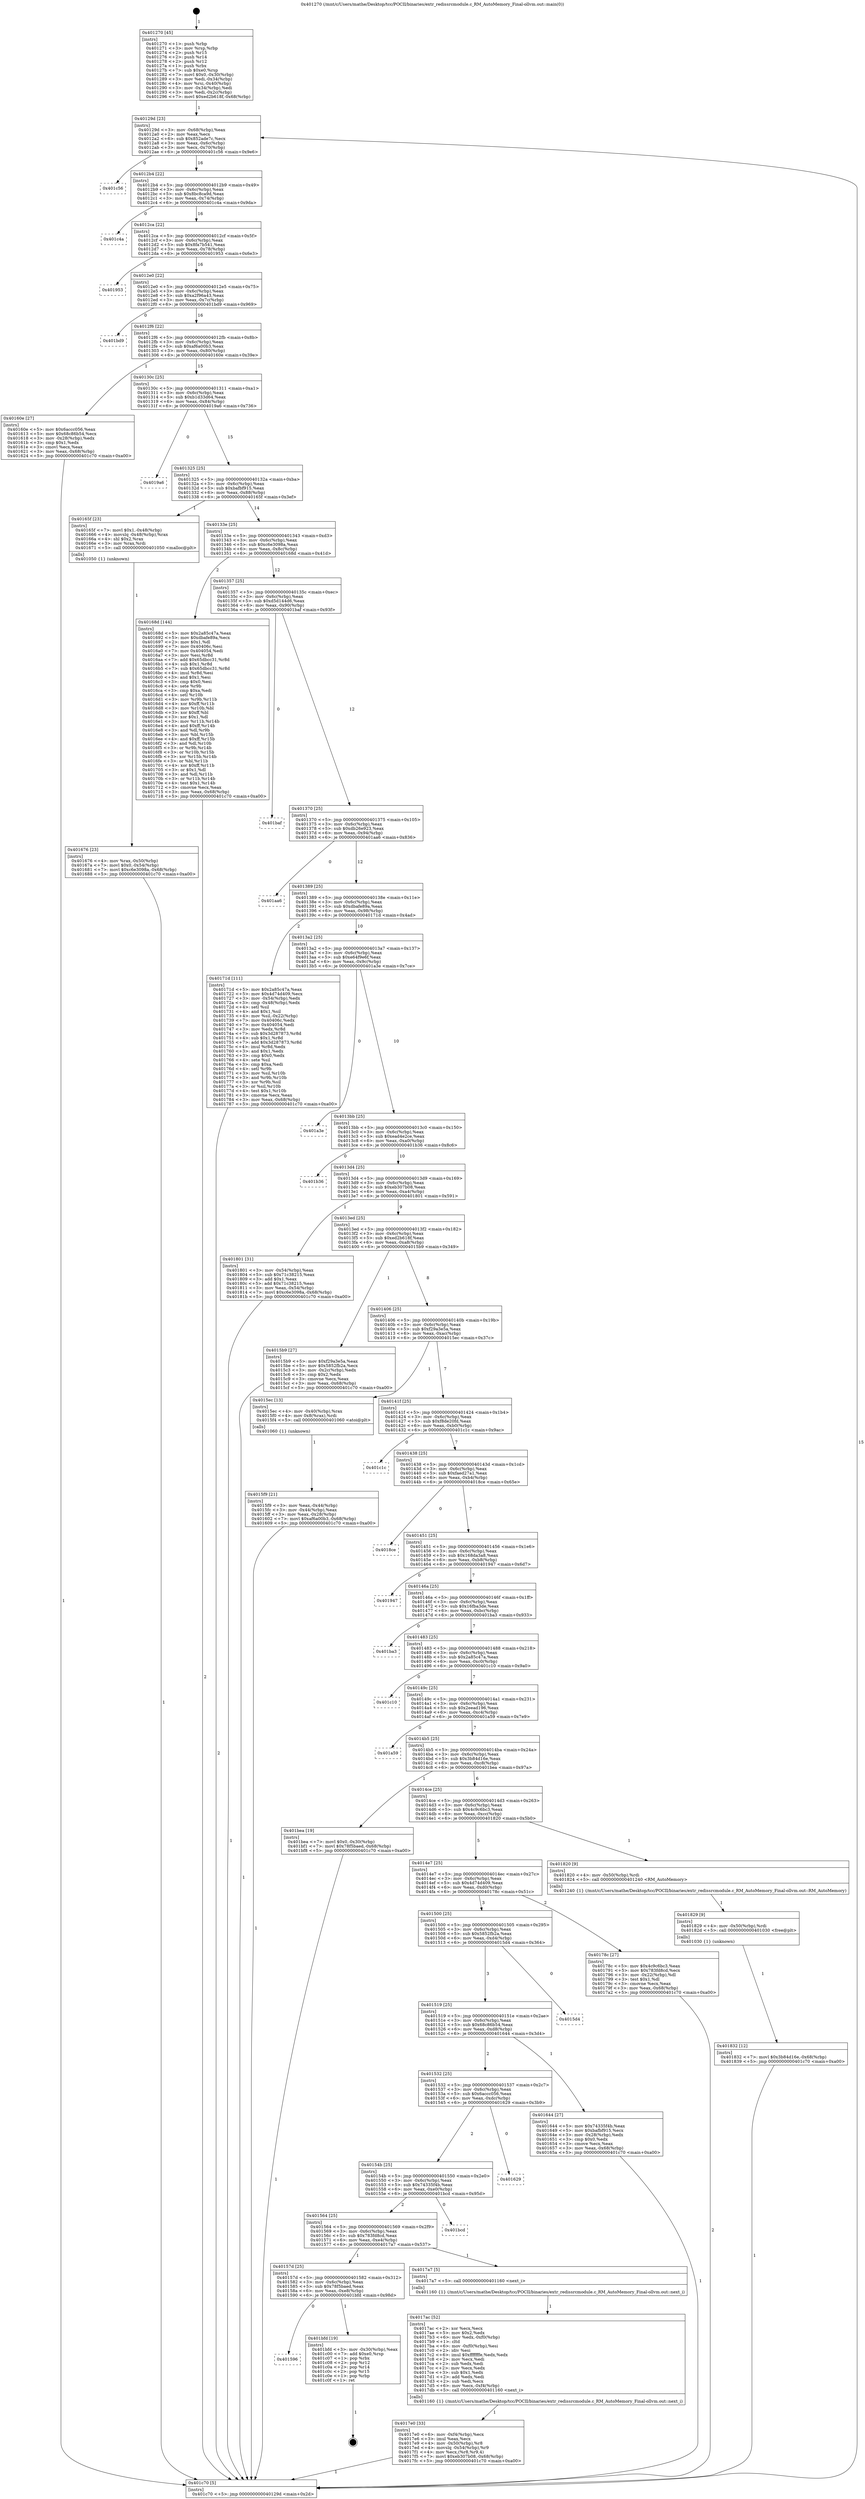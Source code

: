digraph "0x401270" {
  label = "0x401270 (/mnt/c/Users/mathe/Desktop/tcc/POCII/binaries/extr_redissrcmodule.c_RM_AutoMemory_Final-ollvm.out::main(0))"
  labelloc = "t"
  node[shape=record]

  Entry [label="",width=0.3,height=0.3,shape=circle,fillcolor=black,style=filled]
  "0x40129d" [label="{
     0x40129d [23]\l
     | [instrs]\l
     &nbsp;&nbsp;0x40129d \<+3\>: mov -0x68(%rbp),%eax\l
     &nbsp;&nbsp;0x4012a0 \<+2\>: mov %eax,%ecx\l
     &nbsp;&nbsp;0x4012a2 \<+6\>: sub $0x852ade7c,%ecx\l
     &nbsp;&nbsp;0x4012a8 \<+3\>: mov %eax,-0x6c(%rbp)\l
     &nbsp;&nbsp;0x4012ab \<+3\>: mov %ecx,-0x70(%rbp)\l
     &nbsp;&nbsp;0x4012ae \<+6\>: je 0000000000401c56 \<main+0x9e6\>\l
  }"]
  "0x401c56" [label="{
     0x401c56\l
  }", style=dashed]
  "0x4012b4" [label="{
     0x4012b4 [22]\l
     | [instrs]\l
     &nbsp;&nbsp;0x4012b4 \<+5\>: jmp 00000000004012b9 \<main+0x49\>\l
     &nbsp;&nbsp;0x4012b9 \<+3\>: mov -0x6c(%rbp),%eax\l
     &nbsp;&nbsp;0x4012bc \<+5\>: sub $0x8bc8ca9d,%eax\l
     &nbsp;&nbsp;0x4012c1 \<+3\>: mov %eax,-0x74(%rbp)\l
     &nbsp;&nbsp;0x4012c4 \<+6\>: je 0000000000401c4a \<main+0x9da\>\l
  }"]
  Exit [label="",width=0.3,height=0.3,shape=circle,fillcolor=black,style=filled,peripheries=2]
  "0x401c4a" [label="{
     0x401c4a\l
  }", style=dashed]
  "0x4012ca" [label="{
     0x4012ca [22]\l
     | [instrs]\l
     &nbsp;&nbsp;0x4012ca \<+5\>: jmp 00000000004012cf \<main+0x5f\>\l
     &nbsp;&nbsp;0x4012cf \<+3\>: mov -0x6c(%rbp),%eax\l
     &nbsp;&nbsp;0x4012d2 \<+5\>: sub $0x8fa7b541,%eax\l
     &nbsp;&nbsp;0x4012d7 \<+3\>: mov %eax,-0x78(%rbp)\l
     &nbsp;&nbsp;0x4012da \<+6\>: je 0000000000401953 \<main+0x6e3\>\l
  }"]
  "0x401596" [label="{
     0x401596\l
  }", style=dashed]
  "0x401953" [label="{
     0x401953\l
  }", style=dashed]
  "0x4012e0" [label="{
     0x4012e0 [22]\l
     | [instrs]\l
     &nbsp;&nbsp;0x4012e0 \<+5\>: jmp 00000000004012e5 \<main+0x75\>\l
     &nbsp;&nbsp;0x4012e5 \<+3\>: mov -0x6c(%rbp),%eax\l
     &nbsp;&nbsp;0x4012e8 \<+5\>: sub $0xa2f96a43,%eax\l
     &nbsp;&nbsp;0x4012ed \<+3\>: mov %eax,-0x7c(%rbp)\l
     &nbsp;&nbsp;0x4012f0 \<+6\>: je 0000000000401bd9 \<main+0x969\>\l
  }"]
  "0x401bfd" [label="{
     0x401bfd [19]\l
     | [instrs]\l
     &nbsp;&nbsp;0x401bfd \<+3\>: mov -0x30(%rbp),%eax\l
     &nbsp;&nbsp;0x401c00 \<+7\>: add $0xe0,%rsp\l
     &nbsp;&nbsp;0x401c07 \<+1\>: pop %rbx\l
     &nbsp;&nbsp;0x401c08 \<+2\>: pop %r12\l
     &nbsp;&nbsp;0x401c0a \<+2\>: pop %r14\l
     &nbsp;&nbsp;0x401c0c \<+2\>: pop %r15\l
     &nbsp;&nbsp;0x401c0e \<+1\>: pop %rbp\l
     &nbsp;&nbsp;0x401c0f \<+1\>: ret\l
  }"]
  "0x401bd9" [label="{
     0x401bd9\l
  }", style=dashed]
  "0x4012f6" [label="{
     0x4012f6 [22]\l
     | [instrs]\l
     &nbsp;&nbsp;0x4012f6 \<+5\>: jmp 00000000004012fb \<main+0x8b\>\l
     &nbsp;&nbsp;0x4012fb \<+3\>: mov -0x6c(%rbp),%eax\l
     &nbsp;&nbsp;0x4012fe \<+5\>: sub $0xaf6a00b3,%eax\l
     &nbsp;&nbsp;0x401303 \<+3\>: mov %eax,-0x80(%rbp)\l
     &nbsp;&nbsp;0x401306 \<+6\>: je 000000000040160e \<main+0x39e\>\l
  }"]
  "0x401832" [label="{
     0x401832 [12]\l
     | [instrs]\l
     &nbsp;&nbsp;0x401832 \<+7\>: movl $0x3b84d16e,-0x68(%rbp)\l
     &nbsp;&nbsp;0x401839 \<+5\>: jmp 0000000000401c70 \<main+0xa00\>\l
  }"]
  "0x40160e" [label="{
     0x40160e [27]\l
     | [instrs]\l
     &nbsp;&nbsp;0x40160e \<+5\>: mov $0x6accc056,%eax\l
     &nbsp;&nbsp;0x401613 \<+5\>: mov $0x68c86b54,%ecx\l
     &nbsp;&nbsp;0x401618 \<+3\>: mov -0x28(%rbp),%edx\l
     &nbsp;&nbsp;0x40161b \<+3\>: cmp $0x1,%edx\l
     &nbsp;&nbsp;0x40161e \<+3\>: cmovl %ecx,%eax\l
     &nbsp;&nbsp;0x401621 \<+3\>: mov %eax,-0x68(%rbp)\l
     &nbsp;&nbsp;0x401624 \<+5\>: jmp 0000000000401c70 \<main+0xa00\>\l
  }"]
  "0x40130c" [label="{
     0x40130c [25]\l
     | [instrs]\l
     &nbsp;&nbsp;0x40130c \<+5\>: jmp 0000000000401311 \<main+0xa1\>\l
     &nbsp;&nbsp;0x401311 \<+3\>: mov -0x6c(%rbp),%eax\l
     &nbsp;&nbsp;0x401314 \<+5\>: sub $0xb1d33d64,%eax\l
     &nbsp;&nbsp;0x401319 \<+6\>: mov %eax,-0x84(%rbp)\l
     &nbsp;&nbsp;0x40131f \<+6\>: je 00000000004019a6 \<main+0x736\>\l
  }"]
  "0x401829" [label="{
     0x401829 [9]\l
     | [instrs]\l
     &nbsp;&nbsp;0x401829 \<+4\>: mov -0x50(%rbp),%rdi\l
     &nbsp;&nbsp;0x40182d \<+5\>: call 0000000000401030 \<free@plt\>\l
     | [calls]\l
     &nbsp;&nbsp;0x401030 \{1\} (unknown)\l
  }"]
  "0x4019a6" [label="{
     0x4019a6\l
  }", style=dashed]
  "0x401325" [label="{
     0x401325 [25]\l
     | [instrs]\l
     &nbsp;&nbsp;0x401325 \<+5\>: jmp 000000000040132a \<main+0xba\>\l
     &nbsp;&nbsp;0x40132a \<+3\>: mov -0x6c(%rbp),%eax\l
     &nbsp;&nbsp;0x40132d \<+5\>: sub $0xbafbf915,%eax\l
     &nbsp;&nbsp;0x401332 \<+6\>: mov %eax,-0x88(%rbp)\l
     &nbsp;&nbsp;0x401338 \<+6\>: je 000000000040165f \<main+0x3ef\>\l
  }"]
  "0x4017e0" [label="{
     0x4017e0 [33]\l
     | [instrs]\l
     &nbsp;&nbsp;0x4017e0 \<+6\>: mov -0xf4(%rbp),%ecx\l
     &nbsp;&nbsp;0x4017e6 \<+3\>: imul %eax,%ecx\l
     &nbsp;&nbsp;0x4017e9 \<+4\>: mov -0x50(%rbp),%r8\l
     &nbsp;&nbsp;0x4017ed \<+4\>: movslq -0x54(%rbp),%r9\l
     &nbsp;&nbsp;0x4017f1 \<+4\>: mov %ecx,(%r8,%r9,4)\l
     &nbsp;&nbsp;0x4017f5 \<+7\>: movl $0xeb307b08,-0x68(%rbp)\l
     &nbsp;&nbsp;0x4017fc \<+5\>: jmp 0000000000401c70 \<main+0xa00\>\l
  }"]
  "0x40165f" [label="{
     0x40165f [23]\l
     | [instrs]\l
     &nbsp;&nbsp;0x40165f \<+7\>: movl $0x1,-0x48(%rbp)\l
     &nbsp;&nbsp;0x401666 \<+4\>: movslq -0x48(%rbp),%rax\l
     &nbsp;&nbsp;0x40166a \<+4\>: shl $0x2,%rax\l
     &nbsp;&nbsp;0x40166e \<+3\>: mov %rax,%rdi\l
     &nbsp;&nbsp;0x401671 \<+5\>: call 0000000000401050 \<malloc@plt\>\l
     | [calls]\l
     &nbsp;&nbsp;0x401050 \{1\} (unknown)\l
  }"]
  "0x40133e" [label="{
     0x40133e [25]\l
     | [instrs]\l
     &nbsp;&nbsp;0x40133e \<+5\>: jmp 0000000000401343 \<main+0xd3\>\l
     &nbsp;&nbsp;0x401343 \<+3\>: mov -0x6c(%rbp),%eax\l
     &nbsp;&nbsp;0x401346 \<+5\>: sub $0xc6e3098a,%eax\l
     &nbsp;&nbsp;0x40134b \<+6\>: mov %eax,-0x8c(%rbp)\l
     &nbsp;&nbsp;0x401351 \<+6\>: je 000000000040168d \<main+0x41d\>\l
  }"]
  "0x4017ac" [label="{
     0x4017ac [52]\l
     | [instrs]\l
     &nbsp;&nbsp;0x4017ac \<+2\>: xor %ecx,%ecx\l
     &nbsp;&nbsp;0x4017ae \<+5\>: mov $0x2,%edx\l
     &nbsp;&nbsp;0x4017b3 \<+6\>: mov %edx,-0xf0(%rbp)\l
     &nbsp;&nbsp;0x4017b9 \<+1\>: cltd\l
     &nbsp;&nbsp;0x4017ba \<+6\>: mov -0xf0(%rbp),%esi\l
     &nbsp;&nbsp;0x4017c0 \<+2\>: idiv %esi\l
     &nbsp;&nbsp;0x4017c2 \<+6\>: imul $0xfffffffe,%edx,%edx\l
     &nbsp;&nbsp;0x4017c8 \<+2\>: mov %ecx,%edi\l
     &nbsp;&nbsp;0x4017ca \<+2\>: sub %edx,%edi\l
     &nbsp;&nbsp;0x4017cc \<+2\>: mov %ecx,%edx\l
     &nbsp;&nbsp;0x4017ce \<+3\>: sub $0x1,%edx\l
     &nbsp;&nbsp;0x4017d1 \<+2\>: add %edx,%edi\l
     &nbsp;&nbsp;0x4017d3 \<+2\>: sub %edi,%ecx\l
     &nbsp;&nbsp;0x4017d5 \<+6\>: mov %ecx,-0xf4(%rbp)\l
     &nbsp;&nbsp;0x4017db \<+5\>: call 0000000000401160 \<next_i\>\l
     | [calls]\l
     &nbsp;&nbsp;0x401160 \{1\} (/mnt/c/Users/mathe/Desktop/tcc/POCII/binaries/extr_redissrcmodule.c_RM_AutoMemory_Final-ollvm.out::next_i)\l
  }"]
  "0x40168d" [label="{
     0x40168d [144]\l
     | [instrs]\l
     &nbsp;&nbsp;0x40168d \<+5\>: mov $0x2a85c47a,%eax\l
     &nbsp;&nbsp;0x401692 \<+5\>: mov $0xdbafe89a,%ecx\l
     &nbsp;&nbsp;0x401697 \<+2\>: mov $0x1,%dl\l
     &nbsp;&nbsp;0x401699 \<+7\>: mov 0x40406c,%esi\l
     &nbsp;&nbsp;0x4016a0 \<+7\>: mov 0x404054,%edi\l
     &nbsp;&nbsp;0x4016a7 \<+3\>: mov %esi,%r8d\l
     &nbsp;&nbsp;0x4016aa \<+7\>: add $0x65dbcc31,%r8d\l
     &nbsp;&nbsp;0x4016b1 \<+4\>: sub $0x1,%r8d\l
     &nbsp;&nbsp;0x4016b5 \<+7\>: sub $0x65dbcc31,%r8d\l
     &nbsp;&nbsp;0x4016bc \<+4\>: imul %r8d,%esi\l
     &nbsp;&nbsp;0x4016c0 \<+3\>: and $0x1,%esi\l
     &nbsp;&nbsp;0x4016c3 \<+3\>: cmp $0x0,%esi\l
     &nbsp;&nbsp;0x4016c6 \<+4\>: sete %r9b\l
     &nbsp;&nbsp;0x4016ca \<+3\>: cmp $0xa,%edi\l
     &nbsp;&nbsp;0x4016cd \<+4\>: setl %r10b\l
     &nbsp;&nbsp;0x4016d1 \<+3\>: mov %r9b,%r11b\l
     &nbsp;&nbsp;0x4016d4 \<+4\>: xor $0xff,%r11b\l
     &nbsp;&nbsp;0x4016d8 \<+3\>: mov %r10b,%bl\l
     &nbsp;&nbsp;0x4016db \<+3\>: xor $0xff,%bl\l
     &nbsp;&nbsp;0x4016de \<+3\>: xor $0x1,%dl\l
     &nbsp;&nbsp;0x4016e1 \<+3\>: mov %r11b,%r14b\l
     &nbsp;&nbsp;0x4016e4 \<+4\>: and $0xff,%r14b\l
     &nbsp;&nbsp;0x4016e8 \<+3\>: and %dl,%r9b\l
     &nbsp;&nbsp;0x4016eb \<+3\>: mov %bl,%r15b\l
     &nbsp;&nbsp;0x4016ee \<+4\>: and $0xff,%r15b\l
     &nbsp;&nbsp;0x4016f2 \<+3\>: and %dl,%r10b\l
     &nbsp;&nbsp;0x4016f5 \<+3\>: or %r9b,%r14b\l
     &nbsp;&nbsp;0x4016f8 \<+3\>: or %r10b,%r15b\l
     &nbsp;&nbsp;0x4016fb \<+3\>: xor %r15b,%r14b\l
     &nbsp;&nbsp;0x4016fe \<+3\>: or %bl,%r11b\l
     &nbsp;&nbsp;0x401701 \<+4\>: xor $0xff,%r11b\l
     &nbsp;&nbsp;0x401705 \<+3\>: or $0x1,%dl\l
     &nbsp;&nbsp;0x401708 \<+3\>: and %dl,%r11b\l
     &nbsp;&nbsp;0x40170b \<+3\>: or %r11b,%r14b\l
     &nbsp;&nbsp;0x40170e \<+4\>: test $0x1,%r14b\l
     &nbsp;&nbsp;0x401712 \<+3\>: cmovne %ecx,%eax\l
     &nbsp;&nbsp;0x401715 \<+3\>: mov %eax,-0x68(%rbp)\l
     &nbsp;&nbsp;0x401718 \<+5\>: jmp 0000000000401c70 \<main+0xa00\>\l
  }"]
  "0x401357" [label="{
     0x401357 [25]\l
     | [instrs]\l
     &nbsp;&nbsp;0x401357 \<+5\>: jmp 000000000040135c \<main+0xec\>\l
     &nbsp;&nbsp;0x40135c \<+3\>: mov -0x6c(%rbp),%eax\l
     &nbsp;&nbsp;0x40135f \<+5\>: sub $0xd5d144d6,%eax\l
     &nbsp;&nbsp;0x401364 \<+6\>: mov %eax,-0x90(%rbp)\l
     &nbsp;&nbsp;0x40136a \<+6\>: je 0000000000401baf \<main+0x93f\>\l
  }"]
  "0x40157d" [label="{
     0x40157d [25]\l
     | [instrs]\l
     &nbsp;&nbsp;0x40157d \<+5\>: jmp 0000000000401582 \<main+0x312\>\l
     &nbsp;&nbsp;0x401582 \<+3\>: mov -0x6c(%rbp),%eax\l
     &nbsp;&nbsp;0x401585 \<+5\>: sub $0x78f5baed,%eax\l
     &nbsp;&nbsp;0x40158a \<+6\>: mov %eax,-0xe8(%rbp)\l
     &nbsp;&nbsp;0x401590 \<+6\>: je 0000000000401bfd \<main+0x98d\>\l
  }"]
  "0x401baf" [label="{
     0x401baf\l
  }", style=dashed]
  "0x401370" [label="{
     0x401370 [25]\l
     | [instrs]\l
     &nbsp;&nbsp;0x401370 \<+5\>: jmp 0000000000401375 \<main+0x105\>\l
     &nbsp;&nbsp;0x401375 \<+3\>: mov -0x6c(%rbp),%eax\l
     &nbsp;&nbsp;0x401378 \<+5\>: sub $0xdb26e923,%eax\l
     &nbsp;&nbsp;0x40137d \<+6\>: mov %eax,-0x94(%rbp)\l
     &nbsp;&nbsp;0x401383 \<+6\>: je 0000000000401aa6 \<main+0x836\>\l
  }"]
  "0x4017a7" [label="{
     0x4017a7 [5]\l
     | [instrs]\l
     &nbsp;&nbsp;0x4017a7 \<+5\>: call 0000000000401160 \<next_i\>\l
     | [calls]\l
     &nbsp;&nbsp;0x401160 \{1\} (/mnt/c/Users/mathe/Desktop/tcc/POCII/binaries/extr_redissrcmodule.c_RM_AutoMemory_Final-ollvm.out::next_i)\l
  }"]
  "0x401aa6" [label="{
     0x401aa6\l
  }", style=dashed]
  "0x401389" [label="{
     0x401389 [25]\l
     | [instrs]\l
     &nbsp;&nbsp;0x401389 \<+5\>: jmp 000000000040138e \<main+0x11e\>\l
     &nbsp;&nbsp;0x40138e \<+3\>: mov -0x6c(%rbp),%eax\l
     &nbsp;&nbsp;0x401391 \<+5\>: sub $0xdbafe89a,%eax\l
     &nbsp;&nbsp;0x401396 \<+6\>: mov %eax,-0x98(%rbp)\l
     &nbsp;&nbsp;0x40139c \<+6\>: je 000000000040171d \<main+0x4ad\>\l
  }"]
  "0x401564" [label="{
     0x401564 [25]\l
     | [instrs]\l
     &nbsp;&nbsp;0x401564 \<+5\>: jmp 0000000000401569 \<main+0x2f9\>\l
     &nbsp;&nbsp;0x401569 \<+3\>: mov -0x6c(%rbp),%eax\l
     &nbsp;&nbsp;0x40156c \<+5\>: sub $0x783fd8cd,%eax\l
     &nbsp;&nbsp;0x401571 \<+6\>: mov %eax,-0xe4(%rbp)\l
     &nbsp;&nbsp;0x401577 \<+6\>: je 00000000004017a7 \<main+0x537\>\l
  }"]
  "0x40171d" [label="{
     0x40171d [111]\l
     | [instrs]\l
     &nbsp;&nbsp;0x40171d \<+5\>: mov $0x2a85c47a,%eax\l
     &nbsp;&nbsp;0x401722 \<+5\>: mov $0x4d74d409,%ecx\l
     &nbsp;&nbsp;0x401727 \<+3\>: mov -0x54(%rbp),%edx\l
     &nbsp;&nbsp;0x40172a \<+3\>: cmp -0x48(%rbp),%edx\l
     &nbsp;&nbsp;0x40172d \<+4\>: setl %sil\l
     &nbsp;&nbsp;0x401731 \<+4\>: and $0x1,%sil\l
     &nbsp;&nbsp;0x401735 \<+4\>: mov %sil,-0x22(%rbp)\l
     &nbsp;&nbsp;0x401739 \<+7\>: mov 0x40406c,%edx\l
     &nbsp;&nbsp;0x401740 \<+7\>: mov 0x404054,%edi\l
     &nbsp;&nbsp;0x401747 \<+3\>: mov %edx,%r8d\l
     &nbsp;&nbsp;0x40174a \<+7\>: sub $0x3d287873,%r8d\l
     &nbsp;&nbsp;0x401751 \<+4\>: sub $0x1,%r8d\l
     &nbsp;&nbsp;0x401755 \<+7\>: add $0x3d287873,%r8d\l
     &nbsp;&nbsp;0x40175c \<+4\>: imul %r8d,%edx\l
     &nbsp;&nbsp;0x401760 \<+3\>: and $0x1,%edx\l
     &nbsp;&nbsp;0x401763 \<+3\>: cmp $0x0,%edx\l
     &nbsp;&nbsp;0x401766 \<+4\>: sete %sil\l
     &nbsp;&nbsp;0x40176a \<+3\>: cmp $0xa,%edi\l
     &nbsp;&nbsp;0x40176d \<+4\>: setl %r9b\l
     &nbsp;&nbsp;0x401771 \<+3\>: mov %sil,%r10b\l
     &nbsp;&nbsp;0x401774 \<+3\>: and %r9b,%r10b\l
     &nbsp;&nbsp;0x401777 \<+3\>: xor %r9b,%sil\l
     &nbsp;&nbsp;0x40177a \<+3\>: or %sil,%r10b\l
     &nbsp;&nbsp;0x40177d \<+4\>: test $0x1,%r10b\l
     &nbsp;&nbsp;0x401781 \<+3\>: cmovne %ecx,%eax\l
     &nbsp;&nbsp;0x401784 \<+3\>: mov %eax,-0x68(%rbp)\l
     &nbsp;&nbsp;0x401787 \<+5\>: jmp 0000000000401c70 \<main+0xa00\>\l
  }"]
  "0x4013a2" [label="{
     0x4013a2 [25]\l
     | [instrs]\l
     &nbsp;&nbsp;0x4013a2 \<+5\>: jmp 00000000004013a7 \<main+0x137\>\l
     &nbsp;&nbsp;0x4013a7 \<+3\>: mov -0x6c(%rbp),%eax\l
     &nbsp;&nbsp;0x4013aa \<+5\>: sub $0xe64f9e6f,%eax\l
     &nbsp;&nbsp;0x4013af \<+6\>: mov %eax,-0x9c(%rbp)\l
     &nbsp;&nbsp;0x4013b5 \<+6\>: je 0000000000401a3e \<main+0x7ce\>\l
  }"]
  "0x401bcd" [label="{
     0x401bcd\l
  }", style=dashed]
  "0x401a3e" [label="{
     0x401a3e\l
  }", style=dashed]
  "0x4013bb" [label="{
     0x4013bb [25]\l
     | [instrs]\l
     &nbsp;&nbsp;0x4013bb \<+5\>: jmp 00000000004013c0 \<main+0x150\>\l
     &nbsp;&nbsp;0x4013c0 \<+3\>: mov -0x6c(%rbp),%eax\l
     &nbsp;&nbsp;0x4013c3 \<+5\>: sub $0xead4e2ce,%eax\l
     &nbsp;&nbsp;0x4013c8 \<+6\>: mov %eax,-0xa0(%rbp)\l
     &nbsp;&nbsp;0x4013ce \<+6\>: je 0000000000401b36 \<main+0x8c6\>\l
  }"]
  "0x40154b" [label="{
     0x40154b [25]\l
     | [instrs]\l
     &nbsp;&nbsp;0x40154b \<+5\>: jmp 0000000000401550 \<main+0x2e0\>\l
     &nbsp;&nbsp;0x401550 \<+3\>: mov -0x6c(%rbp),%eax\l
     &nbsp;&nbsp;0x401553 \<+5\>: sub $0x74335f4b,%eax\l
     &nbsp;&nbsp;0x401558 \<+6\>: mov %eax,-0xe0(%rbp)\l
     &nbsp;&nbsp;0x40155e \<+6\>: je 0000000000401bcd \<main+0x95d\>\l
  }"]
  "0x401b36" [label="{
     0x401b36\l
  }", style=dashed]
  "0x4013d4" [label="{
     0x4013d4 [25]\l
     | [instrs]\l
     &nbsp;&nbsp;0x4013d4 \<+5\>: jmp 00000000004013d9 \<main+0x169\>\l
     &nbsp;&nbsp;0x4013d9 \<+3\>: mov -0x6c(%rbp),%eax\l
     &nbsp;&nbsp;0x4013dc \<+5\>: sub $0xeb307b08,%eax\l
     &nbsp;&nbsp;0x4013e1 \<+6\>: mov %eax,-0xa4(%rbp)\l
     &nbsp;&nbsp;0x4013e7 \<+6\>: je 0000000000401801 \<main+0x591\>\l
  }"]
  "0x401629" [label="{
     0x401629\l
  }", style=dashed]
  "0x401801" [label="{
     0x401801 [31]\l
     | [instrs]\l
     &nbsp;&nbsp;0x401801 \<+3\>: mov -0x54(%rbp),%eax\l
     &nbsp;&nbsp;0x401804 \<+5\>: sub $0x71c38215,%eax\l
     &nbsp;&nbsp;0x401809 \<+3\>: add $0x1,%eax\l
     &nbsp;&nbsp;0x40180c \<+5\>: add $0x71c38215,%eax\l
     &nbsp;&nbsp;0x401811 \<+3\>: mov %eax,-0x54(%rbp)\l
     &nbsp;&nbsp;0x401814 \<+7\>: movl $0xc6e3098a,-0x68(%rbp)\l
     &nbsp;&nbsp;0x40181b \<+5\>: jmp 0000000000401c70 \<main+0xa00\>\l
  }"]
  "0x4013ed" [label="{
     0x4013ed [25]\l
     | [instrs]\l
     &nbsp;&nbsp;0x4013ed \<+5\>: jmp 00000000004013f2 \<main+0x182\>\l
     &nbsp;&nbsp;0x4013f2 \<+3\>: mov -0x6c(%rbp),%eax\l
     &nbsp;&nbsp;0x4013f5 \<+5\>: sub $0xed2b618f,%eax\l
     &nbsp;&nbsp;0x4013fa \<+6\>: mov %eax,-0xa8(%rbp)\l
     &nbsp;&nbsp;0x401400 \<+6\>: je 00000000004015b9 \<main+0x349\>\l
  }"]
  "0x401676" [label="{
     0x401676 [23]\l
     | [instrs]\l
     &nbsp;&nbsp;0x401676 \<+4\>: mov %rax,-0x50(%rbp)\l
     &nbsp;&nbsp;0x40167a \<+7\>: movl $0x0,-0x54(%rbp)\l
     &nbsp;&nbsp;0x401681 \<+7\>: movl $0xc6e3098a,-0x68(%rbp)\l
     &nbsp;&nbsp;0x401688 \<+5\>: jmp 0000000000401c70 \<main+0xa00\>\l
  }"]
  "0x4015b9" [label="{
     0x4015b9 [27]\l
     | [instrs]\l
     &nbsp;&nbsp;0x4015b9 \<+5\>: mov $0xf29a3e5a,%eax\l
     &nbsp;&nbsp;0x4015be \<+5\>: mov $0x5852fb2a,%ecx\l
     &nbsp;&nbsp;0x4015c3 \<+3\>: mov -0x2c(%rbp),%edx\l
     &nbsp;&nbsp;0x4015c6 \<+3\>: cmp $0x2,%edx\l
     &nbsp;&nbsp;0x4015c9 \<+3\>: cmovne %ecx,%eax\l
     &nbsp;&nbsp;0x4015cc \<+3\>: mov %eax,-0x68(%rbp)\l
     &nbsp;&nbsp;0x4015cf \<+5\>: jmp 0000000000401c70 \<main+0xa00\>\l
  }"]
  "0x401406" [label="{
     0x401406 [25]\l
     | [instrs]\l
     &nbsp;&nbsp;0x401406 \<+5\>: jmp 000000000040140b \<main+0x19b\>\l
     &nbsp;&nbsp;0x40140b \<+3\>: mov -0x6c(%rbp),%eax\l
     &nbsp;&nbsp;0x40140e \<+5\>: sub $0xf29a3e5a,%eax\l
     &nbsp;&nbsp;0x401413 \<+6\>: mov %eax,-0xac(%rbp)\l
     &nbsp;&nbsp;0x401419 \<+6\>: je 00000000004015ec \<main+0x37c\>\l
  }"]
  "0x401c70" [label="{
     0x401c70 [5]\l
     | [instrs]\l
     &nbsp;&nbsp;0x401c70 \<+5\>: jmp 000000000040129d \<main+0x2d\>\l
  }"]
  "0x401270" [label="{
     0x401270 [45]\l
     | [instrs]\l
     &nbsp;&nbsp;0x401270 \<+1\>: push %rbp\l
     &nbsp;&nbsp;0x401271 \<+3\>: mov %rsp,%rbp\l
     &nbsp;&nbsp;0x401274 \<+2\>: push %r15\l
     &nbsp;&nbsp;0x401276 \<+2\>: push %r14\l
     &nbsp;&nbsp;0x401278 \<+2\>: push %r12\l
     &nbsp;&nbsp;0x40127a \<+1\>: push %rbx\l
     &nbsp;&nbsp;0x40127b \<+7\>: sub $0xe0,%rsp\l
     &nbsp;&nbsp;0x401282 \<+7\>: movl $0x0,-0x30(%rbp)\l
     &nbsp;&nbsp;0x401289 \<+3\>: mov %edi,-0x34(%rbp)\l
     &nbsp;&nbsp;0x40128c \<+4\>: mov %rsi,-0x40(%rbp)\l
     &nbsp;&nbsp;0x401290 \<+3\>: mov -0x34(%rbp),%edi\l
     &nbsp;&nbsp;0x401293 \<+3\>: mov %edi,-0x2c(%rbp)\l
     &nbsp;&nbsp;0x401296 \<+7\>: movl $0xed2b618f,-0x68(%rbp)\l
  }"]
  "0x401532" [label="{
     0x401532 [25]\l
     | [instrs]\l
     &nbsp;&nbsp;0x401532 \<+5\>: jmp 0000000000401537 \<main+0x2c7\>\l
     &nbsp;&nbsp;0x401537 \<+3\>: mov -0x6c(%rbp),%eax\l
     &nbsp;&nbsp;0x40153a \<+5\>: sub $0x6accc056,%eax\l
     &nbsp;&nbsp;0x40153f \<+6\>: mov %eax,-0xdc(%rbp)\l
     &nbsp;&nbsp;0x401545 \<+6\>: je 0000000000401629 \<main+0x3b9\>\l
  }"]
  "0x4015ec" [label="{
     0x4015ec [13]\l
     | [instrs]\l
     &nbsp;&nbsp;0x4015ec \<+4\>: mov -0x40(%rbp),%rax\l
     &nbsp;&nbsp;0x4015f0 \<+4\>: mov 0x8(%rax),%rdi\l
     &nbsp;&nbsp;0x4015f4 \<+5\>: call 0000000000401060 \<atoi@plt\>\l
     | [calls]\l
     &nbsp;&nbsp;0x401060 \{1\} (unknown)\l
  }"]
  "0x40141f" [label="{
     0x40141f [25]\l
     | [instrs]\l
     &nbsp;&nbsp;0x40141f \<+5\>: jmp 0000000000401424 \<main+0x1b4\>\l
     &nbsp;&nbsp;0x401424 \<+3\>: mov -0x6c(%rbp),%eax\l
     &nbsp;&nbsp;0x401427 \<+5\>: sub $0xf8de20fd,%eax\l
     &nbsp;&nbsp;0x40142c \<+6\>: mov %eax,-0xb0(%rbp)\l
     &nbsp;&nbsp;0x401432 \<+6\>: je 0000000000401c1c \<main+0x9ac\>\l
  }"]
  "0x4015f9" [label="{
     0x4015f9 [21]\l
     | [instrs]\l
     &nbsp;&nbsp;0x4015f9 \<+3\>: mov %eax,-0x44(%rbp)\l
     &nbsp;&nbsp;0x4015fc \<+3\>: mov -0x44(%rbp),%eax\l
     &nbsp;&nbsp;0x4015ff \<+3\>: mov %eax,-0x28(%rbp)\l
     &nbsp;&nbsp;0x401602 \<+7\>: movl $0xaf6a00b3,-0x68(%rbp)\l
     &nbsp;&nbsp;0x401609 \<+5\>: jmp 0000000000401c70 \<main+0xa00\>\l
  }"]
  "0x401644" [label="{
     0x401644 [27]\l
     | [instrs]\l
     &nbsp;&nbsp;0x401644 \<+5\>: mov $0x74335f4b,%eax\l
     &nbsp;&nbsp;0x401649 \<+5\>: mov $0xbafbf915,%ecx\l
     &nbsp;&nbsp;0x40164e \<+3\>: mov -0x28(%rbp),%edx\l
     &nbsp;&nbsp;0x401651 \<+3\>: cmp $0x0,%edx\l
     &nbsp;&nbsp;0x401654 \<+3\>: cmove %ecx,%eax\l
     &nbsp;&nbsp;0x401657 \<+3\>: mov %eax,-0x68(%rbp)\l
     &nbsp;&nbsp;0x40165a \<+5\>: jmp 0000000000401c70 \<main+0xa00\>\l
  }"]
  "0x401c1c" [label="{
     0x401c1c\l
  }", style=dashed]
  "0x401438" [label="{
     0x401438 [25]\l
     | [instrs]\l
     &nbsp;&nbsp;0x401438 \<+5\>: jmp 000000000040143d \<main+0x1cd\>\l
     &nbsp;&nbsp;0x40143d \<+3\>: mov -0x6c(%rbp),%eax\l
     &nbsp;&nbsp;0x401440 \<+5\>: sub $0xfaed27a1,%eax\l
     &nbsp;&nbsp;0x401445 \<+6\>: mov %eax,-0xb4(%rbp)\l
     &nbsp;&nbsp;0x40144b \<+6\>: je 00000000004018ce \<main+0x65e\>\l
  }"]
  "0x401519" [label="{
     0x401519 [25]\l
     | [instrs]\l
     &nbsp;&nbsp;0x401519 \<+5\>: jmp 000000000040151e \<main+0x2ae\>\l
     &nbsp;&nbsp;0x40151e \<+3\>: mov -0x6c(%rbp),%eax\l
     &nbsp;&nbsp;0x401521 \<+5\>: sub $0x68c86b54,%eax\l
     &nbsp;&nbsp;0x401526 \<+6\>: mov %eax,-0xd8(%rbp)\l
     &nbsp;&nbsp;0x40152c \<+6\>: je 0000000000401644 \<main+0x3d4\>\l
  }"]
  "0x4018ce" [label="{
     0x4018ce\l
  }", style=dashed]
  "0x401451" [label="{
     0x401451 [25]\l
     | [instrs]\l
     &nbsp;&nbsp;0x401451 \<+5\>: jmp 0000000000401456 \<main+0x1e6\>\l
     &nbsp;&nbsp;0x401456 \<+3\>: mov -0x6c(%rbp),%eax\l
     &nbsp;&nbsp;0x401459 \<+5\>: sub $0x168da3a8,%eax\l
     &nbsp;&nbsp;0x40145e \<+6\>: mov %eax,-0xb8(%rbp)\l
     &nbsp;&nbsp;0x401464 \<+6\>: je 0000000000401947 \<main+0x6d7\>\l
  }"]
  "0x4015d4" [label="{
     0x4015d4\l
  }", style=dashed]
  "0x401947" [label="{
     0x401947\l
  }", style=dashed]
  "0x40146a" [label="{
     0x40146a [25]\l
     | [instrs]\l
     &nbsp;&nbsp;0x40146a \<+5\>: jmp 000000000040146f \<main+0x1ff\>\l
     &nbsp;&nbsp;0x40146f \<+3\>: mov -0x6c(%rbp),%eax\l
     &nbsp;&nbsp;0x401472 \<+5\>: sub $0x16fba3de,%eax\l
     &nbsp;&nbsp;0x401477 \<+6\>: mov %eax,-0xbc(%rbp)\l
     &nbsp;&nbsp;0x40147d \<+6\>: je 0000000000401ba3 \<main+0x933\>\l
  }"]
  "0x401500" [label="{
     0x401500 [25]\l
     | [instrs]\l
     &nbsp;&nbsp;0x401500 \<+5\>: jmp 0000000000401505 \<main+0x295\>\l
     &nbsp;&nbsp;0x401505 \<+3\>: mov -0x6c(%rbp),%eax\l
     &nbsp;&nbsp;0x401508 \<+5\>: sub $0x5852fb2a,%eax\l
     &nbsp;&nbsp;0x40150d \<+6\>: mov %eax,-0xd4(%rbp)\l
     &nbsp;&nbsp;0x401513 \<+6\>: je 00000000004015d4 \<main+0x364\>\l
  }"]
  "0x401ba3" [label="{
     0x401ba3\l
  }", style=dashed]
  "0x401483" [label="{
     0x401483 [25]\l
     | [instrs]\l
     &nbsp;&nbsp;0x401483 \<+5\>: jmp 0000000000401488 \<main+0x218\>\l
     &nbsp;&nbsp;0x401488 \<+3\>: mov -0x6c(%rbp),%eax\l
     &nbsp;&nbsp;0x40148b \<+5\>: sub $0x2a85c47a,%eax\l
     &nbsp;&nbsp;0x401490 \<+6\>: mov %eax,-0xc0(%rbp)\l
     &nbsp;&nbsp;0x401496 \<+6\>: je 0000000000401c10 \<main+0x9a0\>\l
  }"]
  "0x40178c" [label="{
     0x40178c [27]\l
     | [instrs]\l
     &nbsp;&nbsp;0x40178c \<+5\>: mov $0x4c9c6bc3,%eax\l
     &nbsp;&nbsp;0x401791 \<+5\>: mov $0x783fd8cd,%ecx\l
     &nbsp;&nbsp;0x401796 \<+3\>: mov -0x22(%rbp),%dl\l
     &nbsp;&nbsp;0x401799 \<+3\>: test $0x1,%dl\l
     &nbsp;&nbsp;0x40179c \<+3\>: cmovne %ecx,%eax\l
     &nbsp;&nbsp;0x40179f \<+3\>: mov %eax,-0x68(%rbp)\l
     &nbsp;&nbsp;0x4017a2 \<+5\>: jmp 0000000000401c70 \<main+0xa00\>\l
  }"]
  "0x401c10" [label="{
     0x401c10\l
  }", style=dashed]
  "0x40149c" [label="{
     0x40149c [25]\l
     | [instrs]\l
     &nbsp;&nbsp;0x40149c \<+5\>: jmp 00000000004014a1 \<main+0x231\>\l
     &nbsp;&nbsp;0x4014a1 \<+3\>: mov -0x6c(%rbp),%eax\l
     &nbsp;&nbsp;0x4014a4 \<+5\>: sub $0x2eead196,%eax\l
     &nbsp;&nbsp;0x4014a9 \<+6\>: mov %eax,-0xc4(%rbp)\l
     &nbsp;&nbsp;0x4014af \<+6\>: je 0000000000401a59 \<main+0x7e9\>\l
  }"]
  "0x4014e7" [label="{
     0x4014e7 [25]\l
     | [instrs]\l
     &nbsp;&nbsp;0x4014e7 \<+5\>: jmp 00000000004014ec \<main+0x27c\>\l
     &nbsp;&nbsp;0x4014ec \<+3\>: mov -0x6c(%rbp),%eax\l
     &nbsp;&nbsp;0x4014ef \<+5\>: sub $0x4d74d409,%eax\l
     &nbsp;&nbsp;0x4014f4 \<+6\>: mov %eax,-0xd0(%rbp)\l
     &nbsp;&nbsp;0x4014fa \<+6\>: je 000000000040178c \<main+0x51c\>\l
  }"]
  "0x401a59" [label="{
     0x401a59\l
  }", style=dashed]
  "0x4014b5" [label="{
     0x4014b5 [25]\l
     | [instrs]\l
     &nbsp;&nbsp;0x4014b5 \<+5\>: jmp 00000000004014ba \<main+0x24a\>\l
     &nbsp;&nbsp;0x4014ba \<+3\>: mov -0x6c(%rbp),%eax\l
     &nbsp;&nbsp;0x4014bd \<+5\>: sub $0x3b84d16e,%eax\l
     &nbsp;&nbsp;0x4014c2 \<+6\>: mov %eax,-0xc8(%rbp)\l
     &nbsp;&nbsp;0x4014c8 \<+6\>: je 0000000000401bea \<main+0x97a\>\l
  }"]
  "0x401820" [label="{
     0x401820 [9]\l
     | [instrs]\l
     &nbsp;&nbsp;0x401820 \<+4\>: mov -0x50(%rbp),%rdi\l
     &nbsp;&nbsp;0x401824 \<+5\>: call 0000000000401240 \<RM_AutoMemory\>\l
     | [calls]\l
     &nbsp;&nbsp;0x401240 \{1\} (/mnt/c/Users/mathe/Desktop/tcc/POCII/binaries/extr_redissrcmodule.c_RM_AutoMemory_Final-ollvm.out::RM_AutoMemory)\l
  }"]
  "0x401bea" [label="{
     0x401bea [19]\l
     | [instrs]\l
     &nbsp;&nbsp;0x401bea \<+7\>: movl $0x0,-0x30(%rbp)\l
     &nbsp;&nbsp;0x401bf1 \<+7\>: movl $0x78f5baed,-0x68(%rbp)\l
     &nbsp;&nbsp;0x401bf8 \<+5\>: jmp 0000000000401c70 \<main+0xa00\>\l
  }"]
  "0x4014ce" [label="{
     0x4014ce [25]\l
     | [instrs]\l
     &nbsp;&nbsp;0x4014ce \<+5\>: jmp 00000000004014d3 \<main+0x263\>\l
     &nbsp;&nbsp;0x4014d3 \<+3\>: mov -0x6c(%rbp),%eax\l
     &nbsp;&nbsp;0x4014d6 \<+5\>: sub $0x4c9c6bc3,%eax\l
     &nbsp;&nbsp;0x4014db \<+6\>: mov %eax,-0xcc(%rbp)\l
     &nbsp;&nbsp;0x4014e1 \<+6\>: je 0000000000401820 \<main+0x5b0\>\l
  }"]
  Entry -> "0x401270" [label=" 1"]
  "0x40129d" -> "0x401c56" [label=" 0"]
  "0x40129d" -> "0x4012b4" [label=" 16"]
  "0x401bfd" -> Exit [label=" 1"]
  "0x4012b4" -> "0x401c4a" [label=" 0"]
  "0x4012b4" -> "0x4012ca" [label=" 16"]
  "0x40157d" -> "0x401596" [label=" 0"]
  "0x4012ca" -> "0x401953" [label=" 0"]
  "0x4012ca" -> "0x4012e0" [label=" 16"]
  "0x40157d" -> "0x401bfd" [label=" 1"]
  "0x4012e0" -> "0x401bd9" [label=" 0"]
  "0x4012e0" -> "0x4012f6" [label=" 16"]
  "0x401bea" -> "0x401c70" [label=" 1"]
  "0x4012f6" -> "0x40160e" [label=" 1"]
  "0x4012f6" -> "0x40130c" [label=" 15"]
  "0x401832" -> "0x401c70" [label=" 1"]
  "0x40130c" -> "0x4019a6" [label=" 0"]
  "0x40130c" -> "0x401325" [label=" 15"]
  "0x401829" -> "0x401832" [label=" 1"]
  "0x401325" -> "0x40165f" [label=" 1"]
  "0x401325" -> "0x40133e" [label=" 14"]
  "0x401820" -> "0x401829" [label=" 1"]
  "0x40133e" -> "0x40168d" [label=" 2"]
  "0x40133e" -> "0x401357" [label=" 12"]
  "0x401801" -> "0x401c70" [label=" 1"]
  "0x401357" -> "0x401baf" [label=" 0"]
  "0x401357" -> "0x401370" [label=" 12"]
  "0x4017e0" -> "0x401c70" [label=" 1"]
  "0x401370" -> "0x401aa6" [label=" 0"]
  "0x401370" -> "0x401389" [label=" 12"]
  "0x4017ac" -> "0x4017e0" [label=" 1"]
  "0x401389" -> "0x40171d" [label=" 2"]
  "0x401389" -> "0x4013a2" [label=" 10"]
  "0x401564" -> "0x40157d" [label=" 1"]
  "0x4013a2" -> "0x401a3e" [label=" 0"]
  "0x4013a2" -> "0x4013bb" [label=" 10"]
  "0x401564" -> "0x4017a7" [label=" 1"]
  "0x4013bb" -> "0x401b36" [label=" 0"]
  "0x4013bb" -> "0x4013d4" [label=" 10"]
  "0x40154b" -> "0x401564" [label=" 2"]
  "0x4013d4" -> "0x401801" [label=" 1"]
  "0x4013d4" -> "0x4013ed" [label=" 9"]
  "0x40154b" -> "0x401bcd" [label=" 0"]
  "0x4013ed" -> "0x4015b9" [label=" 1"]
  "0x4013ed" -> "0x401406" [label=" 8"]
  "0x4015b9" -> "0x401c70" [label=" 1"]
  "0x401270" -> "0x40129d" [label=" 1"]
  "0x401c70" -> "0x40129d" [label=" 15"]
  "0x401532" -> "0x40154b" [label=" 2"]
  "0x401406" -> "0x4015ec" [label=" 1"]
  "0x401406" -> "0x40141f" [label=" 7"]
  "0x4015ec" -> "0x4015f9" [label=" 1"]
  "0x4015f9" -> "0x401c70" [label=" 1"]
  "0x40160e" -> "0x401c70" [label=" 1"]
  "0x401532" -> "0x401629" [label=" 0"]
  "0x40141f" -> "0x401c1c" [label=" 0"]
  "0x40141f" -> "0x401438" [label=" 7"]
  "0x4017a7" -> "0x4017ac" [label=" 1"]
  "0x401438" -> "0x4018ce" [label=" 0"]
  "0x401438" -> "0x401451" [label=" 7"]
  "0x40171d" -> "0x401c70" [label=" 2"]
  "0x401451" -> "0x401947" [label=" 0"]
  "0x401451" -> "0x40146a" [label=" 7"]
  "0x40168d" -> "0x401c70" [label=" 2"]
  "0x40146a" -> "0x401ba3" [label=" 0"]
  "0x40146a" -> "0x401483" [label=" 7"]
  "0x40165f" -> "0x401676" [label=" 1"]
  "0x401483" -> "0x401c10" [label=" 0"]
  "0x401483" -> "0x40149c" [label=" 7"]
  "0x401644" -> "0x401c70" [label=" 1"]
  "0x40149c" -> "0x401a59" [label=" 0"]
  "0x40149c" -> "0x4014b5" [label=" 7"]
  "0x401519" -> "0x401644" [label=" 1"]
  "0x4014b5" -> "0x401bea" [label=" 1"]
  "0x4014b5" -> "0x4014ce" [label=" 6"]
  "0x40178c" -> "0x401c70" [label=" 2"]
  "0x4014ce" -> "0x401820" [label=" 1"]
  "0x4014ce" -> "0x4014e7" [label=" 5"]
  "0x401519" -> "0x401532" [label=" 2"]
  "0x4014e7" -> "0x40178c" [label=" 2"]
  "0x4014e7" -> "0x401500" [label=" 3"]
  "0x401676" -> "0x401c70" [label=" 1"]
  "0x401500" -> "0x4015d4" [label=" 0"]
  "0x401500" -> "0x401519" [label=" 3"]
}

